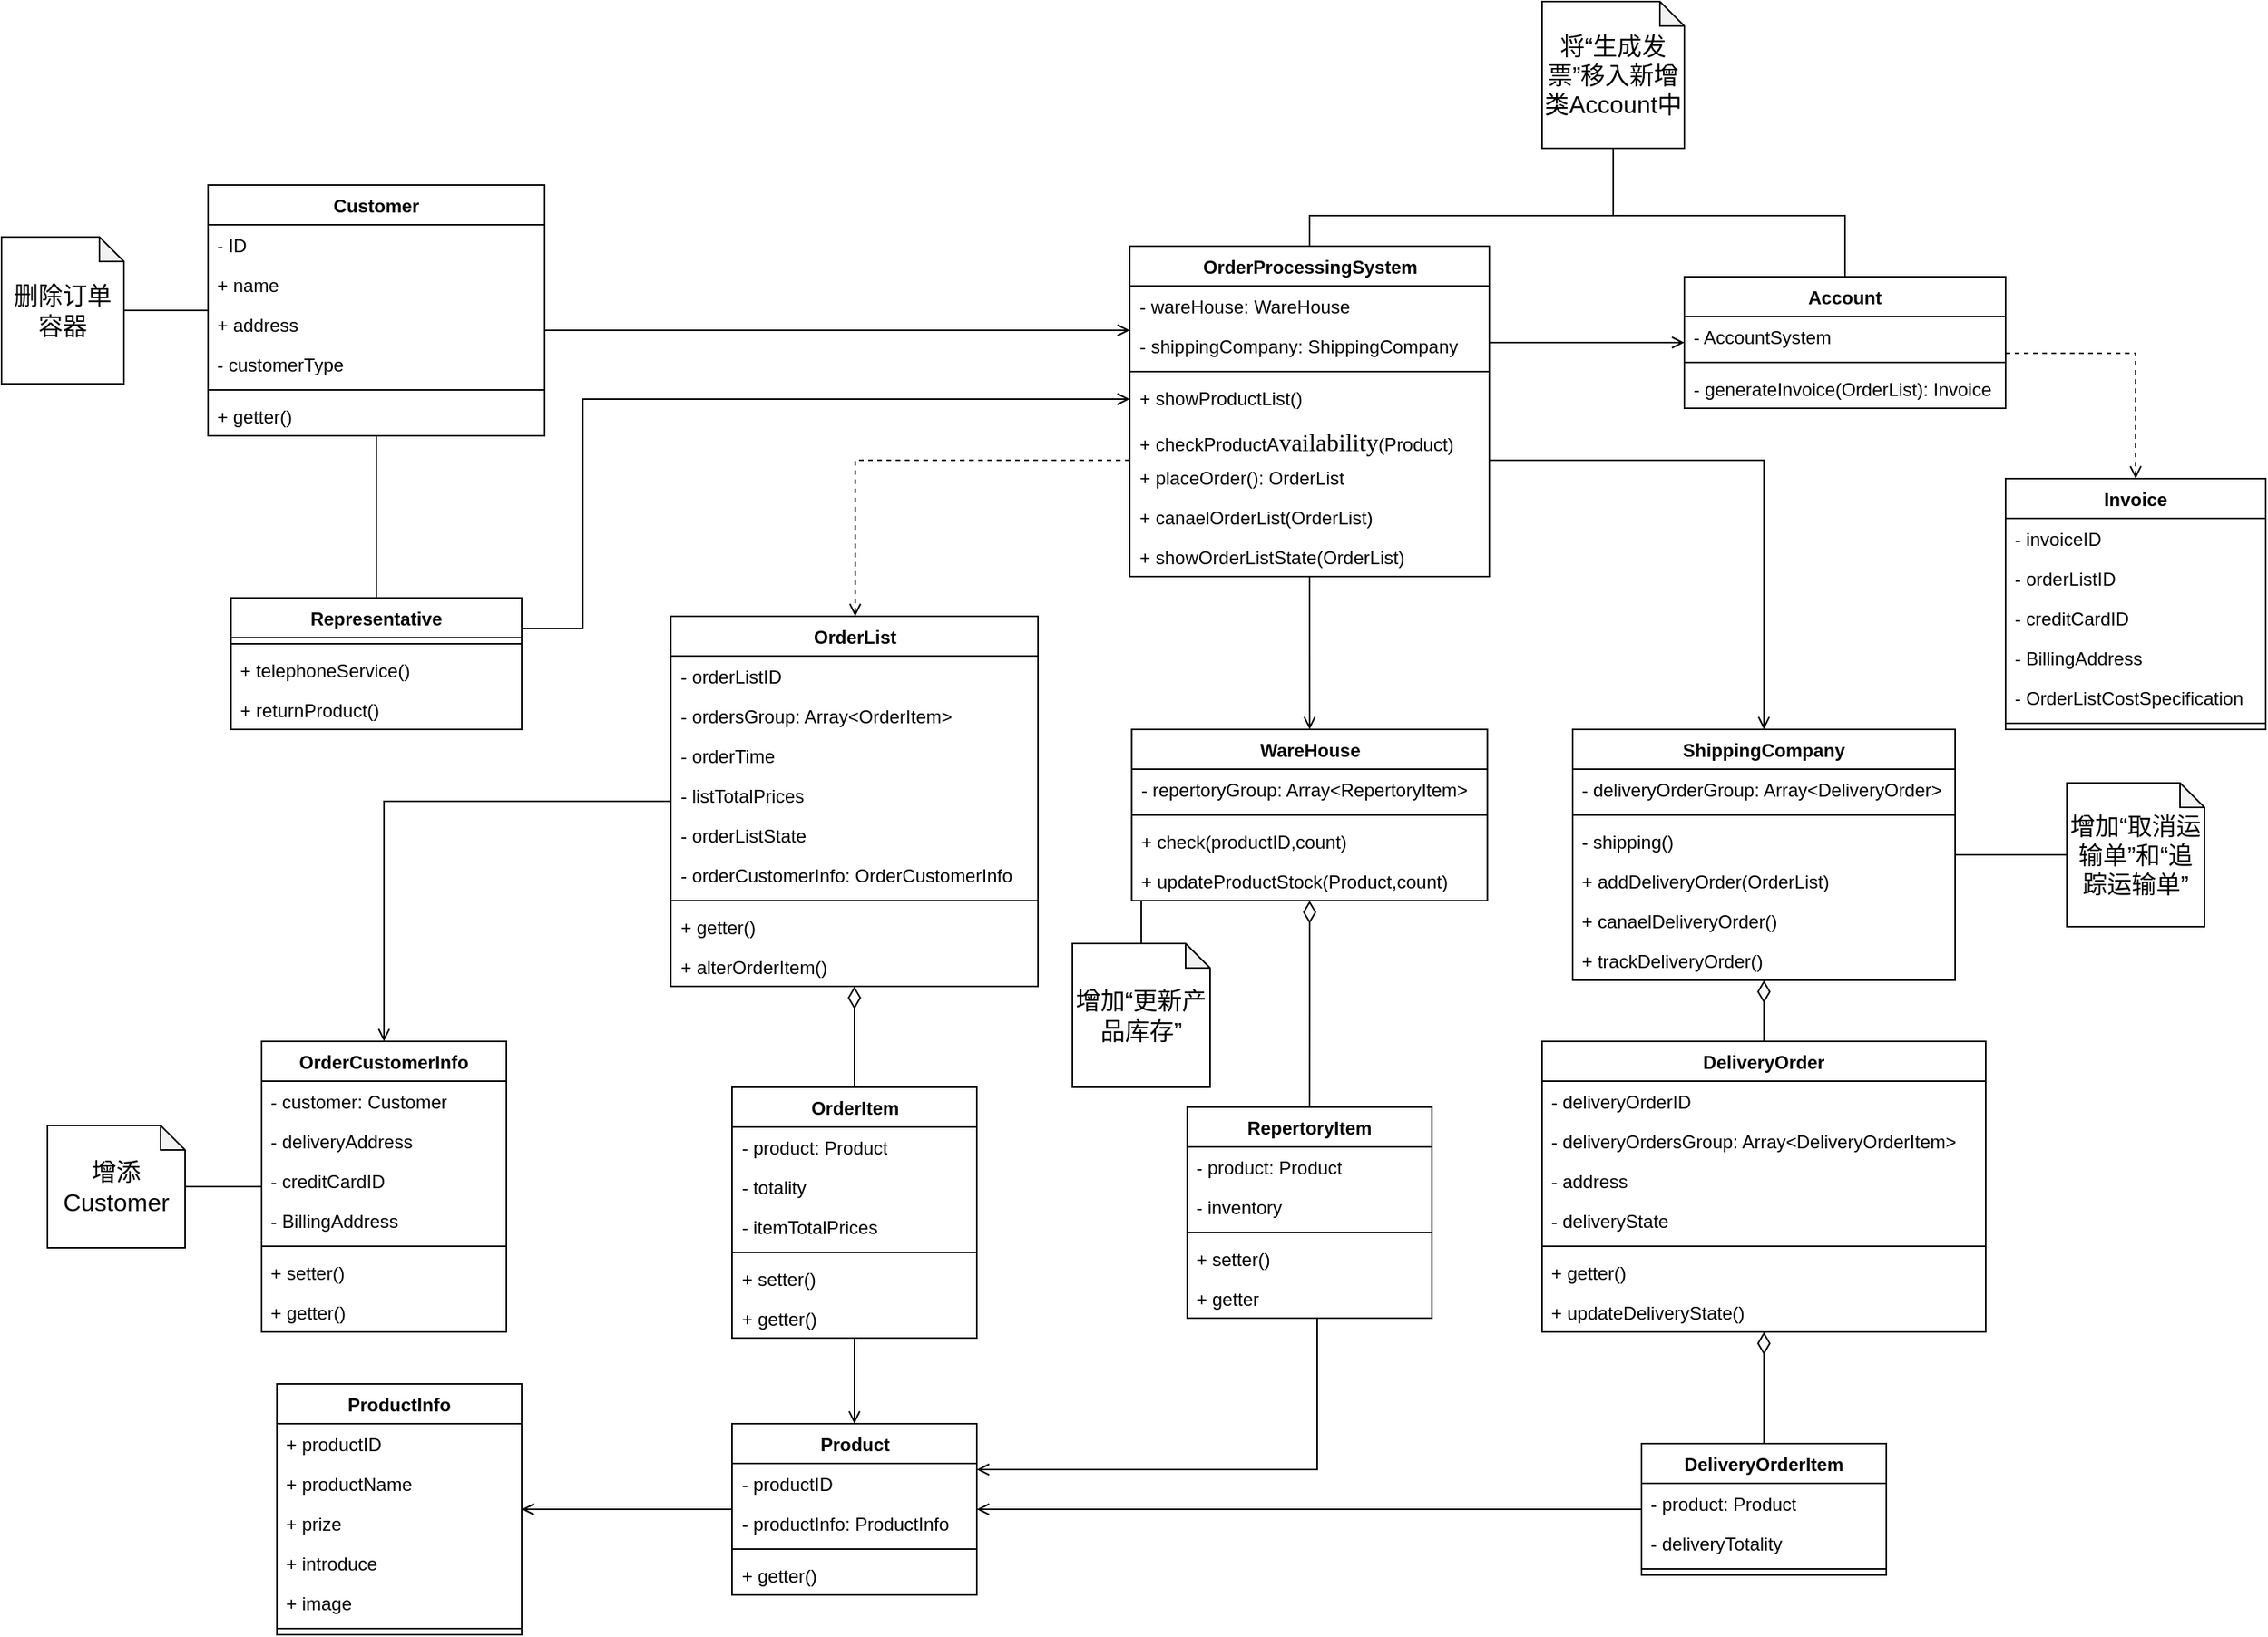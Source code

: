 <mxfile version="24.3.1" type="github">
  <diagram name="第 1 页" id="iS2a60_tPsdYmFYTvFrb">
    <mxGraphModel dx="2911" dy="2307" grid="1" gridSize="10" guides="1" tooltips="1" connect="1" arrows="1" fold="1" page="1" pageScale="1" pageWidth="827" pageHeight="1169" math="0" shadow="0">
      <root>
        <mxCell id="0" />
        <mxCell id="1" parent="0" />
        <mxCell id="uNuYassweOe9VRmXsPLE-1" style="edgeStyle=orthogonalEdgeStyle;rounded=0;orthogonalLoop=1;jettySize=auto;html=1;endArrow=none;endFill=0;" edge="1" parent="1" source="uNuYassweOe9VRmXsPLE-3" target="uNuYassweOe9VRmXsPLE-12">
          <mxGeometry relative="1" as="geometry" />
        </mxCell>
        <mxCell id="uNuYassweOe9VRmXsPLE-2" style="edgeStyle=orthogonalEdgeStyle;rounded=0;orthogonalLoop=1;jettySize=auto;html=1;endArrow=open;endFill=0;" edge="1" parent="1" source="uNuYassweOe9VRmXsPLE-3" target="uNuYassweOe9VRmXsPLE-99">
          <mxGeometry relative="1" as="geometry">
            <Array as="points">
              <mxPoint x="360" y="105" />
              <mxPoint x="360" y="105" />
            </Array>
          </mxGeometry>
        </mxCell>
        <mxCell id="uNuYassweOe9VRmXsPLE-3" value="Customer" style="swimlane;fontStyle=1;align=center;verticalAlign=top;childLayout=stackLayout;horizontal=1;startSize=26;horizontalStack=0;resizeParent=1;resizeParentMax=0;resizeLast=0;collapsible=1;marginBottom=0;whiteSpace=wrap;html=1;" vertex="1" parent="1">
          <mxGeometry x="-45" y="10" width="220" height="164" as="geometry" />
        </mxCell>
        <mxCell id="uNuYassweOe9VRmXsPLE-4" value="- ID" style="text;strokeColor=none;fillColor=none;align=left;verticalAlign=top;spacingLeft=4;spacingRight=4;overflow=hidden;rotatable=0;points=[[0,0.5],[1,0.5]];portConstraint=eastwest;whiteSpace=wrap;html=1;" vertex="1" parent="uNuYassweOe9VRmXsPLE-3">
          <mxGeometry y="26" width="220" height="26" as="geometry" />
        </mxCell>
        <mxCell id="uNuYassweOe9VRmXsPLE-5" value="+ name" style="text;strokeColor=none;fillColor=none;align=left;verticalAlign=top;spacingLeft=4;spacingRight=4;overflow=hidden;rotatable=0;points=[[0,0.5],[1,0.5]];portConstraint=eastwest;whiteSpace=wrap;html=1;" vertex="1" parent="uNuYassweOe9VRmXsPLE-3">
          <mxGeometry y="52" width="220" height="26" as="geometry" />
        </mxCell>
        <mxCell id="uNuYassweOe9VRmXsPLE-6" value="+ address" style="text;strokeColor=none;fillColor=none;align=left;verticalAlign=top;spacingLeft=4;spacingRight=4;overflow=hidden;rotatable=0;points=[[0,0.5],[1,0.5]];portConstraint=eastwest;whiteSpace=wrap;html=1;" vertex="1" parent="uNuYassweOe9VRmXsPLE-3">
          <mxGeometry y="78" width="220" height="26" as="geometry" />
        </mxCell>
        <mxCell id="uNuYassweOe9VRmXsPLE-7" value="- customerType" style="text;strokeColor=none;fillColor=none;align=left;verticalAlign=top;spacingLeft=4;spacingRight=4;overflow=hidden;rotatable=0;points=[[0,0.5],[1,0.5]];portConstraint=eastwest;whiteSpace=wrap;html=1;" vertex="1" parent="uNuYassweOe9VRmXsPLE-3">
          <mxGeometry y="104" width="220" height="26" as="geometry" />
        </mxCell>
        <mxCell id="uNuYassweOe9VRmXsPLE-9" value="" style="line;strokeWidth=1;fillColor=none;align=left;verticalAlign=middle;spacingTop=-1;spacingLeft=3;spacingRight=3;rotatable=0;labelPosition=right;points=[];portConstraint=eastwest;strokeColor=inherit;" vertex="1" parent="uNuYassweOe9VRmXsPLE-3">
          <mxGeometry y="130" width="220" height="8" as="geometry" />
        </mxCell>
        <mxCell id="uNuYassweOe9VRmXsPLE-10" value="+ getter()" style="text;strokeColor=none;fillColor=none;align=left;verticalAlign=top;spacingLeft=4;spacingRight=4;overflow=hidden;rotatable=0;points=[[0,0.5],[1,0.5]];portConstraint=eastwest;whiteSpace=wrap;html=1;" vertex="1" parent="uNuYassweOe9VRmXsPLE-3">
          <mxGeometry y="138" width="220" height="26" as="geometry" />
        </mxCell>
        <mxCell id="uNuYassweOe9VRmXsPLE-11" style="edgeStyle=orthogonalEdgeStyle;rounded=0;orthogonalLoop=1;jettySize=auto;html=1;endArrow=open;endFill=0;" edge="1" parent="1" source="uNuYassweOe9VRmXsPLE-12" target="uNuYassweOe9VRmXsPLE-99">
          <mxGeometry relative="1" as="geometry">
            <Array as="points">
              <mxPoint x="200" y="300" />
              <mxPoint x="200" y="150" />
            </Array>
          </mxGeometry>
        </mxCell>
        <mxCell id="uNuYassweOe9VRmXsPLE-12" value="Representative" style="swimlane;fontStyle=1;align=center;verticalAlign=top;childLayout=stackLayout;horizontal=1;startSize=26;horizontalStack=0;resizeParent=1;resizeParentMax=0;resizeLast=0;collapsible=1;marginBottom=0;whiteSpace=wrap;html=1;" vertex="1" parent="1">
          <mxGeometry x="-30" y="280" width="190" height="86" as="geometry" />
        </mxCell>
        <mxCell id="uNuYassweOe9VRmXsPLE-13" value="" style="line;strokeWidth=1;fillColor=none;align=left;verticalAlign=middle;spacingTop=-1;spacingLeft=3;spacingRight=3;rotatable=0;labelPosition=right;points=[];portConstraint=eastwest;strokeColor=inherit;" vertex="1" parent="uNuYassweOe9VRmXsPLE-12">
          <mxGeometry y="26" width="190" height="8" as="geometry" />
        </mxCell>
        <mxCell id="uNuYassweOe9VRmXsPLE-14" value="+ telephoneService()" style="text;strokeColor=none;fillColor=none;align=left;verticalAlign=top;spacingLeft=4;spacingRight=4;overflow=hidden;rotatable=0;points=[[0,0.5],[1,0.5]];portConstraint=eastwest;whiteSpace=wrap;html=1;" vertex="1" parent="uNuYassweOe9VRmXsPLE-12">
          <mxGeometry y="34" width="190" height="26" as="geometry" />
        </mxCell>
        <mxCell id="uNuYassweOe9VRmXsPLE-15" value="+ returnProduct()" style="text;strokeColor=none;fillColor=none;align=left;verticalAlign=top;spacingLeft=4;spacingRight=4;overflow=hidden;rotatable=0;points=[[0,0.5],[1,0.5]];portConstraint=eastwest;whiteSpace=wrap;html=1;" vertex="1" parent="uNuYassweOe9VRmXsPLE-12">
          <mxGeometry y="60" width="190" height="26" as="geometry" />
        </mxCell>
        <mxCell id="uNuYassweOe9VRmXsPLE-16" style="edgeStyle=orthogonalEdgeStyle;rounded=0;orthogonalLoop=1;jettySize=auto;html=1;endArrow=open;endFill=0;startSize=6;endSize=6;" edge="1" parent="1" source="uNuYassweOe9VRmXsPLE-17" target="uNuYassweOe9VRmXsPLE-22">
          <mxGeometry relative="1" as="geometry">
            <mxPoint x="610" y="316" as="targetPoint" />
          </mxGeometry>
        </mxCell>
        <mxCell id="uNuYassweOe9VRmXsPLE-17" value="Product" style="swimlane;fontStyle=1;align=center;verticalAlign=top;childLayout=stackLayout;horizontal=1;startSize=26;horizontalStack=0;resizeParent=1;resizeParentMax=0;resizeLast=0;collapsible=1;marginBottom=0;whiteSpace=wrap;html=1;" vertex="1" parent="1">
          <mxGeometry x="297.5" y="820" width="160" height="112" as="geometry" />
        </mxCell>
        <mxCell id="uNuYassweOe9VRmXsPLE-18" value="- productID" style="text;strokeColor=none;fillColor=none;align=left;verticalAlign=top;spacingLeft=4;spacingRight=4;overflow=hidden;rotatable=0;points=[[0,0.5],[1,0.5]];portConstraint=eastwest;whiteSpace=wrap;html=1;" vertex="1" parent="uNuYassweOe9VRmXsPLE-17">
          <mxGeometry y="26" width="160" height="26" as="geometry" />
        </mxCell>
        <mxCell id="uNuYassweOe9VRmXsPLE-19" value="- productInfo: ProductInfo" style="text;strokeColor=none;fillColor=none;align=left;verticalAlign=top;spacingLeft=4;spacingRight=4;overflow=hidden;rotatable=0;points=[[0,0.5],[1,0.5]];portConstraint=eastwest;whiteSpace=wrap;html=1;" vertex="1" parent="uNuYassweOe9VRmXsPLE-17">
          <mxGeometry y="52" width="160" height="26" as="geometry" />
        </mxCell>
        <mxCell id="uNuYassweOe9VRmXsPLE-20" value="" style="line;strokeWidth=1;fillColor=none;align=left;verticalAlign=middle;spacingTop=-1;spacingLeft=3;spacingRight=3;rotatable=0;labelPosition=right;points=[];portConstraint=eastwest;strokeColor=inherit;" vertex="1" parent="uNuYassweOe9VRmXsPLE-17">
          <mxGeometry y="78" width="160" height="8" as="geometry" />
        </mxCell>
        <mxCell id="uNuYassweOe9VRmXsPLE-21" value="+ getter()" style="text;strokeColor=none;fillColor=none;align=left;verticalAlign=top;spacingLeft=4;spacingRight=4;overflow=hidden;rotatable=0;points=[[0,0.5],[1,0.5]];portConstraint=eastwest;whiteSpace=wrap;html=1;" vertex="1" parent="uNuYassweOe9VRmXsPLE-17">
          <mxGeometry y="86" width="160" height="26" as="geometry" />
        </mxCell>
        <mxCell id="uNuYassweOe9VRmXsPLE-22" value="&lt;div style=&quot;text-align: left;&quot;&gt;&lt;span style=&quot;background-color: initial;&quot;&gt;ProductInfo&lt;/span&gt;&lt;/div&gt;" style="swimlane;fontStyle=1;align=center;verticalAlign=top;childLayout=stackLayout;horizontal=1;startSize=26;horizontalStack=0;resizeParent=1;resizeParentMax=0;resizeLast=0;collapsible=1;marginBottom=0;whiteSpace=wrap;html=1;" vertex="1" parent="1">
          <mxGeometry y="794" width="160" height="164" as="geometry" />
        </mxCell>
        <mxCell id="uNuYassweOe9VRmXsPLE-23" value="+ productID" style="text;strokeColor=none;fillColor=none;align=left;verticalAlign=top;spacingLeft=4;spacingRight=4;overflow=hidden;rotatable=0;points=[[0,0.5],[1,0.5]];portConstraint=eastwest;whiteSpace=wrap;html=1;" vertex="1" parent="uNuYassweOe9VRmXsPLE-22">
          <mxGeometry y="26" width="160" height="26" as="geometry" />
        </mxCell>
        <mxCell id="uNuYassweOe9VRmXsPLE-24" value="+ productName" style="text;strokeColor=none;fillColor=none;align=left;verticalAlign=top;spacingLeft=4;spacingRight=4;overflow=hidden;rotatable=0;points=[[0,0.5],[1,0.5]];portConstraint=eastwest;whiteSpace=wrap;html=1;" vertex="1" parent="uNuYassweOe9VRmXsPLE-22">
          <mxGeometry y="52" width="160" height="26" as="geometry" />
        </mxCell>
        <mxCell id="uNuYassweOe9VRmXsPLE-25" value="+ prize" style="text;strokeColor=none;fillColor=none;align=left;verticalAlign=top;spacingLeft=4;spacingRight=4;overflow=hidden;rotatable=0;points=[[0,0.5],[1,0.5]];portConstraint=eastwest;whiteSpace=wrap;html=1;" vertex="1" parent="uNuYassweOe9VRmXsPLE-22">
          <mxGeometry y="78" width="160" height="26" as="geometry" />
        </mxCell>
        <mxCell id="uNuYassweOe9VRmXsPLE-26" value="+ introduce" style="text;strokeColor=none;fillColor=none;align=left;verticalAlign=top;spacingLeft=4;spacingRight=4;overflow=hidden;rotatable=0;points=[[0,0.5],[1,0.5]];portConstraint=eastwest;whiteSpace=wrap;html=1;" vertex="1" parent="uNuYassweOe9VRmXsPLE-22">
          <mxGeometry y="104" width="160" height="26" as="geometry" />
        </mxCell>
        <mxCell id="uNuYassweOe9VRmXsPLE-27" value="+ image" style="text;strokeColor=none;fillColor=none;align=left;verticalAlign=top;spacingLeft=4;spacingRight=4;overflow=hidden;rotatable=0;points=[[0,0.5],[1,0.5]];portConstraint=eastwest;whiteSpace=wrap;html=1;" vertex="1" parent="uNuYassweOe9VRmXsPLE-22">
          <mxGeometry y="130" width="160" height="26" as="geometry" />
        </mxCell>
        <mxCell id="uNuYassweOe9VRmXsPLE-28" value="" style="line;strokeWidth=1;fillColor=none;align=left;verticalAlign=middle;spacingTop=-1;spacingLeft=3;spacingRight=3;rotatable=0;labelPosition=right;points=[];portConstraint=eastwest;strokeColor=inherit;" vertex="1" parent="uNuYassweOe9VRmXsPLE-22">
          <mxGeometry y="156" width="160" height="8" as="geometry" />
        </mxCell>
        <mxCell id="uNuYassweOe9VRmXsPLE-29" style="edgeStyle=orthogonalEdgeStyle;rounded=0;orthogonalLoop=1;jettySize=auto;html=1;entryX=0.5;entryY=0;entryDx=0;entryDy=0;endArrow=none;endFill=0;startArrow=diamondThin;startFill=0;targetPerimeterSpacing=0;sourcePerimeterSpacing=0;endSize=6;startSize=12;" edge="1" parent="1" source="uNuYassweOe9VRmXsPLE-31" target="uNuYassweOe9VRmXsPLE-42">
          <mxGeometry relative="1" as="geometry" />
        </mxCell>
        <mxCell id="uNuYassweOe9VRmXsPLE-30" style="edgeStyle=orthogonalEdgeStyle;rounded=0;orthogonalLoop=1;jettySize=auto;html=1;endArrow=open;endFill=0;" edge="1" parent="1" source="uNuYassweOe9VRmXsPLE-31" target="uNuYassweOe9VRmXsPLE-49">
          <mxGeometry relative="1" as="geometry" />
        </mxCell>
        <mxCell id="uNuYassweOe9VRmXsPLE-31" value="OrderList" style="swimlane;fontStyle=1;align=center;verticalAlign=top;childLayout=stackLayout;horizontal=1;startSize=26;horizontalStack=0;resizeParent=1;resizeParentMax=0;resizeLast=0;collapsible=1;marginBottom=0;whiteSpace=wrap;html=1;" vertex="1" parent="1">
          <mxGeometry x="257.5" y="292" width="240" height="242" as="geometry" />
        </mxCell>
        <mxCell id="uNuYassweOe9VRmXsPLE-32" value="- orderListID" style="text;strokeColor=none;fillColor=none;align=left;verticalAlign=top;spacingLeft=4;spacingRight=4;overflow=hidden;rotatable=0;points=[[0,0.5],[1,0.5]];portConstraint=eastwest;whiteSpace=wrap;html=1;" vertex="1" parent="uNuYassweOe9VRmXsPLE-31">
          <mxGeometry y="26" width="240" height="26" as="geometry" />
        </mxCell>
        <mxCell id="uNuYassweOe9VRmXsPLE-33" value="- ordersGroup: Array&amp;lt;OrderItem&amp;gt;" style="text;strokeColor=none;fillColor=none;align=left;verticalAlign=top;spacingLeft=4;spacingRight=4;overflow=hidden;rotatable=0;points=[[0,0.5],[1,0.5]];portConstraint=eastwest;whiteSpace=wrap;html=1;" vertex="1" parent="uNuYassweOe9VRmXsPLE-31">
          <mxGeometry y="52" width="240" height="26" as="geometry" />
        </mxCell>
        <mxCell id="uNuYassweOe9VRmXsPLE-34" value="- orderTime" style="text;strokeColor=none;fillColor=none;align=left;verticalAlign=top;spacingLeft=4;spacingRight=4;overflow=hidden;rotatable=0;points=[[0,0.5],[1,0.5]];portConstraint=eastwest;whiteSpace=wrap;html=1;" vertex="1" parent="uNuYassweOe9VRmXsPLE-31">
          <mxGeometry y="78" width="240" height="26" as="geometry" />
        </mxCell>
        <mxCell id="uNuYassweOe9VRmXsPLE-35" value="- listTotalPrices" style="text;strokeColor=none;fillColor=none;align=left;verticalAlign=top;spacingLeft=4;spacingRight=4;overflow=hidden;rotatable=0;points=[[0,0.5],[1,0.5]];portConstraint=eastwest;whiteSpace=wrap;html=1;" vertex="1" parent="uNuYassweOe9VRmXsPLE-31">
          <mxGeometry y="104" width="240" height="26" as="geometry" />
        </mxCell>
        <mxCell id="uNuYassweOe9VRmXsPLE-36" value="- orderListState" style="text;strokeColor=none;fillColor=none;align=left;verticalAlign=top;spacingLeft=4;spacingRight=4;overflow=hidden;rotatable=0;points=[[0,0.5],[1,0.5]];portConstraint=eastwest;whiteSpace=wrap;html=1;" vertex="1" parent="uNuYassweOe9VRmXsPLE-31">
          <mxGeometry y="130" width="240" height="26" as="geometry" />
        </mxCell>
        <mxCell id="uNuYassweOe9VRmXsPLE-37" value="- orderCustomerInfo: OrderCustomerInfo" style="text;strokeColor=none;fillColor=none;align=left;verticalAlign=top;spacingLeft=4;spacingRight=4;overflow=hidden;rotatable=0;points=[[0,0.5],[1,0.5]];portConstraint=eastwest;whiteSpace=wrap;html=1;" vertex="1" parent="uNuYassweOe9VRmXsPLE-31">
          <mxGeometry y="156" width="240" height="26" as="geometry" />
        </mxCell>
        <mxCell id="uNuYassweOe9VRmXsPLE-38" value="" style="line;strokeWidth=1;fillColor=none;align=left;verticalAlign=middle;spacingTop=-1;spacingLeft=3;spacingRight=3;rotatable=0;labelPosition=right;points=[];portConstraint=eastwest;strokeColor=inherit;" vertex="1" parent="uNuYassweOe9VRmXsPLE-31">
          <mxGeometry y="182" width="240" height="8" as="geometry" />
        </mxCell>
        <mxCell id="uNuYassweOe9VRmXsPLE-39" value="+ getter()" style="text;strokeColor=none;fillColor=none;align=left;verticalAlign=top;spacingLeft=4;spacingRight=4;overflow=hidden;rotatable=0;points=[[0,0.5],[1,0.5]];portConstraint=eastwest;whiteSpace=wrap;html=1;" vertex="1" parent="uNuYassweOe9VRmXsPLE-31">
          <mxGeometry y="190" width="240" height="26" as="geometry" />
        </mxCell>
        <mxCell id="uNuYassweOe9VRmXsPLE-40" value="+ alterOrderItem()" style="text;strokeColor=none;fillColor=none;align=left;verticalAlign=top;spacingLeft=4;spacingRight=4;overflow=hidden;rotatable=0;points=[[0,0.5],[1,0.5]];portConstraint=eastwest;whiteSpace=wrap;html=1;" vertex="1" parent="uNuYassweOe9VRmXsPLE-31">
          <mxGeometry y="216" width="240" height="26" as="geometry" />
        </mxCell>
        <mxCell id="uNuYassweOe9VRmXsPLE-41" style="edgeStyle=orthogonalEdgeStyle;rounded=0;orthogonalLoop=1;jettySize=auto;html=1;endArrow=open;endFill=0;" edge="1" parent="1" source="uNuYassweOe9VRmXsPLE-42" target="uNuYassweOe9VRmXsPLE-17">
          <mxGeometry relative="1" as="geometry" />
        </mxCell>
        <mxCell id="uNuYassweOe9VRmXsPLE-42" value="OrderItem" style="swimlane;fontStyle=1;align=center;verticalAlign=top;childLayout=stackLayout;horizontal=1;startSize=26;horizontalStack=0;resizeParent=1;resizeParentMax=0;resizeLast=0;collapsible=1;marginBottom=0;whiteSpace=wrap;html=1;" vertex="1" parent="1">
          <mxGeometry x="297.5" y="600" width="160" height="164" as="geometry" />
        </mxCell>
        <mxCell id="uNuYassweOe9VRmXsPLE-43" value="- product: Product" style="text;strokeColor=none;fillColor=none;align=left;verticalAlign=top;spacingLeft=4;spacingRight=4;overflow=hidden;rotatable=0;points=[[0,0.5],[1,0.5]];portConstraint=eastwest;whiteSpace=wrap;html=1;" vertex="1" parent="uNuYassweOe9VRmXsPLE-42">
          <mxGeometry y="26" width="160" height="26" as="geometry" />
        </mxCell>
        <mxCell id="uNuYassweOe9VRmXsPLE-44" value="-&amp;nbsp;totality" style="text;strokeColor=none;fillColor=none;align=left;verticalAlign=top;spacingLeft=4;spacingRight=4;overflow=hidden;rotatable=0;points=[[0,0.5],[1,0.5]];portConstraint=eastwest;whiteSpace=wrap;html=1;" vertex="1" parent="uNuYassweOe9VRmXsPLE-42">
          <mxGeometry y="52" width="160" height="26" as="geometry" />
        </mxCell>
        <mxCell id="uNuYassweOe9VRmXsPLE-45" value="- itemTotalPrices" style="text;strokeColor=none;fillColor=none;align=left;verticalAlign=top;spacingLeft=4;spacingRight=4;overflow=hidden;rotatable=0;points=[[0,0.5],[1,0.5]];portConstraint=eastwest;whiteSpace=wrap;html=1;" vertex="1" parent="uNuYassweOe9VRmXsPLE-42">
          <mxGeometry y="78" width="160" height="26" as="geometry" />
        </mxCell>
        <mxCell id="uNuYassweOe9VRmXsPLE-46" value="" style="line;strokeWidth=1;fillColor=none;align=left;verticalAlign=middle;spacingTop=-1;spacingLeft=3;spacingRight=3;rotatable=0;labelPosition=right;points=[];portConstraint=eastwest;strokeColor=inherit;" vertex="1" parent="uNuYassweOe9VRmXsPLE-42">
          <mxGeometry y="104" width="160" height="8" as="geometry" />
        </mxCell>
        <mxCell id="uNuYassweOe9VRmXsPLE-47" value="+ setter()" style="text;strokeColor=none;fillColor=none;align=left;verticalAlign=top;spacingLeft=4;spacingRight=4;overflow=hidden;rotatable=0;points=[[0,0.5],[1,0.5]];portConstraint=eastwest;whiteSpace=wrap;html=1;" vertex="1" parent="uNuYassweOe9VRmXsPLE-42">
          <mxGeometry y="112" width="160" height="26" as="geometry" />
        </mxCell>
        <mxCell id="uNuYassweOe9VRmXsPLE-48" value="+ getter()" style="text;strokeColor=none;fillColor=none;align=left;verticalAlign=top;spacingLeft=4;spacingRight=4;overflow=hidden;rotatable=0;points=[[0,0.5],[1,0.5]];portConstraint=eastwest;whiteSpace=wrap;html=1;" vertex="1" parent="uNuYassweOe9VRmXsPLE-42">
          <mxGeometry y="138" width="160" height="26" as="geometry" />
        </mxCell>
        <mxCell id="uNuYassweOe9VRmXsPLE-49" value="&lt;span style=&quot;text-align: left;&quot;&gt;OrderCustomerInfo&lt;/span&gt;" style="swimlane;fontStyle=1;align=center;verticalAlign=top;childLayout=stackLayout;horizontal=1;startSize=26;horizontalStack=0;resizeParent=1;resizeParentMax=0;resizeLast=0;collapsible=1;marginBottom=0;whiteSpace=wrap;html=1;" vertex="1" parent="1">
          <mxGeometry x="-10" y="570" width="160" height="190" as="geometry" />
        </mxCell>
        <mxCell id="uNuYassweOe9VRmXsPLE-109" value="- customer: Customer" style="text;strokeColor=none;fillColor=none;align=left;verticalAlign=top;spacingLeft=4;spacingRight=4;overflow=hidden;rotatable=0;points=[[0,0.5],[1,0.5]];portConstraint=eastwest;whiteSpace=wrap;html=1;" vertex="1" parent="uNuYassweOe9VRmXsPLE-49">
          <mxGeometry y="26" width="160" height="26" as="geometry" />
        </mxCell>
        <mxCell id="uNuYassweOe9VRmXsPLE-50" value="- deliveryAddress" style="text;strokeColor=none;fillColor=none;align=left;verticalAlign=top;spacingLeft=4;spacingRight=4;overflow=hidden;rotatable=0;points=[[0,0.5],[1,0.5]];portConstraint=eastwest;whiteSpace=wrap;html=1;" vertex="1" parent="uNuYassweOe9VRmXsPLE-49">
          <mxGeometry y="52" width="160" height="26" as="geometry" />
        </mxCell>
        <mxCell id="uNuYassweOe9VRmXsPLE-51" value="- creditCardID" style="text;strokeColor=none;fillColor=none;align=left;verticalAlign=top;spacingLeft=4;spacingRight=4;overflow=hidden;rotatable=0;points=[[0,0.5],[1,0.5]];portConstraint=eastwest;whiteSpace=wrap;html=1;" vertex="1" parent="uNuYassweOe9VRmXsPLE-49">
          <mxGeometry y="78" width="160" height="26" as="geometry" />
        </mxCell>
        <mxCell id="uNuYassweOe9VRmXsPLE-52" value="- BillingAddress" style="text;strokeColor=none;fillColor=none;align=left;verticalAlign=top;spacingLeft=4;spacingRight=4;overflow=hidden;rotatable=0;points=[[0,0.5],[1,0.5]];portConstraint=eastwest;whiteSpace=wrap;html=1;" vertex="1" parent="uNuYassweOe9VRmXsPLE-49">
          <mxGeometry y="104" width="160" height="26" as="geometry" />
        </mxCell>
        <mxCell id="uNuYassweOe9VRmXsPLE-53" value="" style="line;strokeWidth=1;fillColor=none;align=left;verticalAlign=middle;spacingTop=-1;spacingLeft=3;spacingRight=3;rotatable=0;labelPosition=right;points=[];portConstraint=eastwest;strokeColor=inherit;" vertex="1" parent="uNuYassweOe9VRmXsPLE-49">
          <mxGeometry y="130" width="160" height="8" as="geometry" />
        </mxCell>
        <mxCell id="uNuYassweOe9VRmXsPLE-54" value="+ setter()" style="text;strokeColor=none;fillColor=none;align=left;verticalAlign=top;spacingLeft=4;spacingRight=4;overflow=hidden;rotatable=0;points=[[0,0.5],[1,0.5]];portConstraint=eastwest;whiteSpace=wrap;html=1;" vertex="1" parent="uNuYassweOe9VRmXsPLE-49">
          <mxGeometry y="138" width="160" height="26" as="geometry" />
        </mxCell>
        <mxCell id="uNuYassweOe9VRmXsPLE-55" value="+ getter()" style="text;strokeColor=none;fillColor=none;align=left;verticalAlign=top;spacingLeft=4;spacingRight=4;overflow=hidden;rotatable=0;points=[[0,0.5],[1,0.5]];portConstraint=eastwest;whiteSpace=wrap;html=1;" vertex="1" parent="uNuYassweOe9VRmXsPLE-49">
          <mxGeometry y="164" width="160" height="26" as="geometry" />
        </mxCell>
        <mxCell id="uNuYassweOe9VRmXsPLE-56" style="edgeStyle=orthogonalEdgeStyle;rounded=0;orthogonalLoop=1;jettySize=auto;html=1;endArrow=none;endFill=0;entryX=0.5;entryY=0;entryDx=0;entryDy=0;startArrow=diamondThin;startFill=0;startSize=12;" edge="1" parent="1" source="uNuYassweOe9VRmXsPLE-57" target="uNuYassweOe9VRmXsPLE-62">
          <mxGeometry relative="1" as="geometry" />
        </mxCell>
        <mxCell id="uNuYassweOe9VRmXsPLE-57" value="WareHouse" style="swimlane;fontStyle=1;align=center;verticalAlign=top;childLayout=stackLayout;horizontal=1;startSize=26;horizontalStack=0;resizeParent=1;resizeParentMax=0;resizeLast=0;collapsible=1;marginBottom=0;whiteSpace=wrap;html=1;" vertex="1" parent="1">
          <mxGeometry x="558.75" y="366" width="232.5" height="112" as="geometry" />
        </mxCell>
        <mxCell id="uNuYassweOe9VRmXsPLE-58" value="- repertoryGroup: Array&amp;lt;RepertoryItem&amp;gt;&amp;nbsp;" style="text;strokeColor=none;fillColor=none;align=left;verticalAlign=top;spacingLeft=4;spacingRight=4;overflow=hidden;rotatable=0;points=[[0,0.5],[1,0.5]];portConstraint=eastwest;whiteSpace=wrap;html=1;" vertex="1" parent="uNuYassweOe9VRmXsPLE-57">
          <mxGeometry y="26" width="232.5" height="26" as="geometry" />
        </mxCell>
        <mxCell id="uNuYassweOe9VRmXsPLE-59" value="" style="line;strokeWidth=1;fillColor=none;align=left;verticalAlign=middle;spacingTop=-1;spacingLeft=3;spacingRight=3;rotatable=0;labelPosition=right;points=[];portConstraint=eastwest;strokeColor=inherit;" vertex="1" parent="uNuYassweOe9VRmXsPLE-57">
          <mxGeometry y="52" width="232.5" height="8" as="geometry" />
        </mxCell>
        <mxCell id="uNuYassweOe9VRmXsPLE-60" value="+ check(productID,count)" style="text;strokeColor=none;fillColor=none;align=left;verticalAlign=top;spacingLeft=4;spacingRight=4;overflow=hidden;rotatable=0;points=[[0,0.5],[1,0.5]];portConstraint=eastwest;whiteSpace=wrap;html=1;" vertex="1" parent="uNuYassweOe9VRmXsPLE-57">
          <mxGeometry y="60" width="232.5" height="26" as="geometry" />
        </mxCell>
        <mxCell id="uNuYassweOe9VRmXsPLE-112" value="+ updateProductStock(Product,count)" style="text;strokeColor=none;fillColor=none;align=left;verticalAlign=top;spacingLeft=4;spacingRight=4;overflow=hidden;rotatable=0;points=[[0,0.5],[1,0.5]];portConstraint=eastwest;whiteSpace=wrap;html=1;" vertex="1" parent="uNuYassweOe9VRmXsPLE-57">
          <mxGeometry y="86" width="232.5" height="26" as="geometry" />
        </mxCell>
        <mxCell id="uNuYassweOe9VRmXsPLE-61" style="edgeStyle=orthogonalEdgeStyle;rounded=0;orthogonalLoop=1;jettySize=auto;html=1;endArrow=open;endFill=0;" edge="1" parent="1" source="uNuYassweOe9VRmXsPLE-62" target="uNuYassweOe9VRmXsPLE-17">
          <mxGeometry relative="1" as="geometry">
            <Array as="points">
              <mxPoint x="680" y="850" />
            </Array>
          </mxGeometry>
        </mxCell>
        <mxCell id="uNuYassweOe9VRmXsPLE-62" value="RepertoryItem" style="swimlane;fontStyle=1;align=center;verticalAlign=top;childLayout=stackLayout;horizontal=1;startSize=26;horizontalStack=0;resizeParent=1;resizeParentMax=0;resizeLast=0;collapsible=1;marginBottom=0;whiteSpace=wrap;html=1;" vertex="1" parent="1">
          <mxGeometry x="595" y="613" width="160" height="138" as="geometry">
            <mxRectangle x="610" y="420" width="120" height="30" as="alternateBounds" />
          </mxGeometry>
        </mxCell>
        <mxCell id="uNuYassweOe9VRmXsPLE-63" value="- product: Product" style="text;strokeColor=none;fillColor=none;align=left;verticalAlign=top;spacingLeft=4;spacingRight=4;overflow=hidden;rotatable=0;points=[[0,0.5],[1,0.5]];portConstraint=eastwest;whiteSpace=wrap;html=1;" vertex="1" parent="uNuYassweOe9VRmXsPLE-62">
          <mxGeometry y="26" width="160" height="26" as="geometry" />
        </mxCell>
        <mxCell id="uNuYassweOe9VRmXsPLE-64" value="-&amp;nbsp;&lt;span style=&quot;background-color: initial;&quot;&gt;inventory&lt;/span&gt;" style="text;strokeColor=none;fillColor=none;align=left;verticalAlign=top;spacingLeft=4;spacingRight=4;overflow=hidden;rotatable=0;points=[[0,0.5],[1,0.5]];portConstraint=eastwest;whiteSpace=wrap;html=1;" vertex="1" parent="uNuYassweOe9VRmXsPLE-62">
          <mxGeometry y="52" width="160" height="26" as="geometry" />
        </mxCell>
        <mxCell id="uNuYassweOe9VRmXsPLE-65" value="" style="line;strokeWidth=1;fillColor=none;align=left;verticalAlign=middle;spacingTop=-1;spacingLeft=3;spacingRight=3;rotatable=0;labelPosition=right;points=[];portConstraint=eastwest;strokeColor=inherit;" vertex="1" parent="uNuYassweOe9VRmXsPLE-62">
          <mxGeometry y="78" width="160" height="8" as="geometry" />
        </mxCell>
        <mxCell id="uNuYassweOe9VRmXsPLE-66" value="+ setter()" style="text;strokeColor=none;fillColor=none;align=left;verticalAlign=top;spacingLeft=4;spacingRight=4;overflow=hidden;rotatable=0;points=[[0,0.5],[1,0.5]];portConstraint=eastwest;whiteSpace=wrap;html=1;" vertex="1" parent="uNuYassweOe9VRmXsPLE-62">
          <mxGeometry y="86" width="160" height="26" as="geometry" />
        </mxCell>
        <mxCell id="uNuYassweOe9VRmXsPLE-67" value="+ getter" style="text;strokeColor=none;fillColor=none;align=left;verticalAlign=top;spacingLeft=4;spacingRight=4;overflow=hidden;rotatable=0;points=[[0,0.5],[1,0.5]];portConstraint=eastwest;whiteSpace=wrap;html=1;" vertex="1" parent="uNuYassweOe9VRmXsPLE-62">
          <mxGeometry y="112" width="160" height="26" as="geometry" />
        </mxCell>
        <mxCell id="uNuYassweOe9VRmXsPLE-68" style="edgeStyle=orthogonalEdgeStyle;rounded=0;orthogonalLoop=1;jettySize=auto;html=1;endArrow=none;endFill=0;startArrow=diamondThin;startFill=0;endSize=6;startSize=12;" edge="1" parent="1" source="uNuYassweOe9VRmXsPLE-69" target="uNuYassweOe9VRmXsPLE-78">
          <mxGeometry relative="1" as="geometry" />
        </mxCell>
        <mxCell id="uNuYassweOe9VRmXsPLE-69" value="DeliveryOrder" style="swimlane;fontStyle=1;align=center;verticalAlign=top;childLayout=stackLayout;horizontal=1;startSize=26;horizontalStack=0;resizeParent=1;resizeParentMax=0;resizeLast=0;collapsible=1;marginBottom=0;whiteSpace=wrap;html=1;" vertex="1" parent="1">
          <mxGeometry x="827" y="570" width="290" height="190" as="geometry" />
        </mxCell>
        <mxCell id="uNuYassweOe9VRmXsPLE-70" value="- deliveryOrderID" style="text;strokeColor=none;fillColor=none;align=left;verticalAlign=top;spacingLeft=4;spacingRight=4;overflow=hidden;rotatable=0;points=[[0,0.5],[1,0.5]];portConstraint=eastwest;whiteSpace=wrap;html=1;" vertex="1" parent="uNuYassweOe9VRmXsPLE-69">
          <mxGeometry y="26" width="290" height="26" as="geometry" />
        </mxCell>
        <mxCell id="uNuYassweOe9VRmXsPLE-71" value="- deliveryOrdersGroup: Array&amp;lt;DeliveryOrderItem&amp;gt;" style="text;strokeColor=none;fillColor=none;align=left;verticalAlign=top;spacingLeft=4;spacingRight=4;overflow=hidden;rotatable=0;points=[[0,0.5],[1,0.5]];portConstraint=eastwest;whiteSpace=wrap;html=1;" vertex="1" parent="uNuYassweOe9VRmXsPLE-69">
          <mxGeometry y="52" width="290" height="26" as="geometry" />
        </mxCell>
        <mxCell id="uNuYassweOe9VRmXsPLE-72" value="- address" style="text;strokeColor=none;fillColor=none;align=left;verticalAlign=top;spacingLeft=4;spacingRight=4;overflow=hidden;rotatable=0;points=[[0,0.5],[1,0.5]];portConstraint=eastwest;whiteSpace=wrap;html=1;" vertex="1" parent="uNuYassweOe9VRmXsPLE-69">
          <mxGeometry y="78" width="290" height="26" as="geometry" />
        </mxCell>
        <mxCell id="uNuYassweOe9VRmXsPLE-73" value="- deliveryState" style="text;strokeColor=none;fillColor=none;align=left;verticalAlign=top;spacingLeft=4;spacingRight=4;overflow=hidden;rotatable=0;points=[[0,0.5],[1,0.5]];portConstraint=eastwest;whiteSpace=wrap;html=1;" vertex="1" parent="uNuYassweOe9VRmXsPLE-69">
          <mxGeometry y="104" width="290" height="26" as="geometry" />
        </mxCell>
        <mxCell id="uNuYassweOe9VRmXsPLE-74" value="" style="line;strokeWidth=1;fillColor=none;align=left;verticalAlign=middle;spacingTop=-1;spacingLeft=3;spacingRight=3;rotatable=0;labelPosition=right;points=[];portConstraint=eastwest;strokeColor=inherit;" vertex="1" parent="uNuYassweOe9VRmXsPLE-69">
          <mxGeometry y="130" width="290" height="8" as="geometry" />
        </mxCell>
        <mxCell id="uNuYassweOe9VRmXsPLE-75" value="+ getter()" style="text;strokeColor=none;fillColor=none;align=left;verticalAlign=top;spacingLeft=4;spacingRight=4;overflow=hidden;rotatable=0;points=[[0,0.5],[1,0.5]];portConstraint=eastwest;whiteSpace=wrap;html=1;" vertex="1" parent="uNuYassweOe9VRmXsPLE-69">
          <mxGeometry y="138" width="290" height="26" as="geometry" />
        </mxCell>
        <mxCell id="uNuYassweOe9VRmXsPLE-76" value="+ updateDeliveryState()" style="text;strokeColor=none;fillColor=none;align=left;verticalAlign=top;spacingLeft=4;spacingRight=4;overflow=hidden;rotatable=0;points=[[0,0.5],[1,0.5]];portConstraint=eastwest;whiteSpace=wrap;html=1;" vertex="1" parent="uNuYassweOe9VRmXsPLE-69">
          <mxGeometry y="164" width="290" height="26" as="geometry" />
        </mxCell>
        <mxCell id="uNuYassweOe9VRmXsPLE-77" style="edgeStyle=orthogonalEdgeStyle;rounded=0;orthogonalLoop=1;jettySize=auto;html=1;endArrow=open;endFill=0;" edge="1" parent="1" source="uNuYassweOe9VRmXsPLE-78" target="uNuYassweOe9VRmXsPLE-17">
          <mxGeometry relative="1" as="geometry" />
        </mxCell>
        <mxCell id="uNuYassweOe9VRmXsPLE-78" value="DeliveryOrderItem" style="swimlane;fontStyle=1;align=center;verticalAlign=top;childLayout=stackLayout;horizontal=1;startSize=26;horizontalStack=0;resizeParent=1;resizeParentMax=0;resizeLast=0;collapsible=1;marginBottom=0;whiteSpace=wrap;html=1;" vertex="1" parent="1">
          <mxGeometry x="892" y="833" width="160" height="86" as="geometry" />
        </mxCell>
        <mxCell id="uNuYassweOe9VRmXsPLE-79" value="- product: Product" style="text;strokeColor=none;fillColor=none;align=left;verticalAlign=top;spacingLeft=4;spacingRight=4;overflow=hidden;rotatable=0;points=[[0,0.5],[1,0.5]];portConstraint=eastwest;whiteSpace=wrap;html=1;" vertex="1" parent="uNuYassweOe9VRmXsPLE-78">
          <mxGeometry y="26" width="160" height="26" as="geometry" />
        </mxCell>
        <mxCell id="uNuYassweOe9VRmXsPLE-80" value="- deliveryTotality" style="text;strokeColor=none;fillColor=none;align=left;verticalAlign=top;spacingLeft=4;spacingRight=4;overflow=hidden;rotatable=0;points=[[0,0.5],[1,0.5]];portConstraint=eastwest;whiteSpace=wrap;html=1;" vertex="1" parent="uNuYassweOe9VRmXsPLE-78">
          <mxGeometry y="52" width="160" height="26" as="geometry" />
        </mxCell>
        <mxCell id="uNuYassweOe9VRmXsPLE-81" value="" style="line;strokeWidth=1;fillColor=none;align=left;verticalAlign=middle;spacingTop=-1;spacingLeft=3;spacingRight=3;rotatable=0;labelPosition=right;points=[];portConstraint=eastwest;strokeColor=inherit;" vertex="1" parent="uNuYassweOe9VRmXsPLE-78">
          <mxGeometry y="78" width="160" height="8" as="geometry" />
        </mxCell>
        <mxCell id="uNuYassweOe9VRmXsPLE-82" value="Invoice" style="swimlane;fontStyle=1;align=center;verticalAlign=top;childLayout=stackLayout;horizontal=1;startSize=26;horizontalStack=0;resizeParent=1;resizeParentMax=0;resizeLast=0;collapsible=1;marginBottom=0;whiteSpace=wrap;html=1;" vertex="1" parent="1">
          <mxGeometry x="1130" y="202" width="170" height="164" as="geometry" />
        </mxCell>
        <mxCell id="uNuYassweOe9VRmXsPLE-83" value="- invoiceID" style="text;strokeColor=none;fillColor=none;align=left;verticalAlign=top;spacingLeft=4;spacingRight=4;overflow=hidden;rotatable=0;points=[[0,0.5],[1,0.5]];portConstraint=eastwest;whiteSpace=wrap;html=1;" vertex="1" parent="uNuYassweOe9VRmXsPLE-82">
          <mxGeometry y="26" width="170" height="26" as="geometry" />
        </mxCell>
        <mxCell id="uNuYassweOe9VRmXsPLE-84" value="- orderListID" style="text;strokeColor=none;fillColor=none;align=left;verticalAlign=top;spacingLeft=4;spacingRight=4;overflow=hidden;rotatable=0;points=[[0,0.5],[1,0.5]];portConstraint=eastwest;whiteSpace=wrap;html=1;" vertex="1" parent="uNuYassweOe9VRmXsPLE-82">
          <mxGeometry y="52" width="170" height="26" as="geometry" />
        </mxCell>
        <mxCell id="uNuYassweOe9VRmXsPLE-85" value="- creditCardID" style="text;strokeColor=none;fillColor=none;align=left;verticalAlign=top;spacingLeft=4;spacingRight=4;overflow=hidden;rotatable=0;points=[[0,0.5],[1,0.5]];portConstraint=eastwest;whiteSpace=wrap;html=1;" vertex="1" parent="uNuYassweOe9VRmXsPLE-82">
          <mxGeometry y="78" width="170" height="26" as="geometry" />
        </mxCell>
        <mxCell id="uNuYassweOe9VRmXsPLE-86" value="- BillingAddress" style="text;strokeColor=none;fillColor=none;align=left;verticalAlign=top;spacingLeft=4;spacingRight=4;overflow=hidden;rotatable=0;points=[[0,0.5],[1,0.5]];portConstraint=eastwest;whiteSpace=wrap;html=1;" vertex="1" parent="uNuYassweOe9VRmXsPLE-82">
          <mxGeometry y="104" width="170" height="26" as="geometry" />
        </mxCell>
        <mxCell id="uNuYassweOe9VRmXsPLE-87" value="- OrderListCostSpecification" style="text;strokeColor=none;fillColor=none;align=left;verticalAlign=top;spacingLeft=4;spacingRight=4;overflow=hidden;rotatable=0;points=[[0,0.5],[1,0.5]];portConstraint=eastwest;whiteSpace=wrap;html=1;" vertex="1" parent="uNuYassweOe9VRmXsPLE-82">
          <mxGeometry y="130" width="170" height="26" as="geometry" />
        </mxCell>
        <mxCell id="uNuYassweOe9VRmXsPLE-88" value="" style="line;strokeWidth=1;fillColor=none;align=left;verticalAlign=middle;spacingTop=-1;spacingLeft=3;spacingRight=3;rotatable=0;labelPosition=right;points=[];portConstraint=eastwest;strokeColor=inherit;" vertex="1" parent="uNuYassweOe9VRmXsPLE-82">
          <mxGeometry y="156" width="170" height="8" as="geometry" />
        </mxCell>
        <mxCell id="uNuYassweOe9VRmXsPLE-89" style="edgeStyle=orthogonalEdgeStyle;rounded=0;orthogonalLoop=1;jettySize=auto;html=1;endArrow=none;endFill=0;startArrow=diamondThin;startFill=0;startSize=12;" edge="1" parent="1" source="uNuYassweOe9VRmXsPLE-90" target="uNuYassweOe9VRmXsPLE-69">
          <mxGeometry relative="1" as="geometry" />
        </mxCell>
        <mxCell id="uNuYassweOe9VRmXsPLE-90" value="ShippingCompany" style="swimlane;fontStyle=1;align=center;verticalAlign=top;childLayout=stackLayout;horizontal=1;startSize=26;horizontalStack=0;resizeParent=1;resizeParentMax=0;resizeLast=0;collapsible=1;marginBottom=0;whiteSpace=wrap;html=1;" vertex="1" parent="1">
          <mxGeometry x="847" y="366" width="250" height="164" as="geometry" />
        </mxCell>
        <mxCell id="uNuYassweOe9VRmXsPLE-91" value="- deliveryOrderGroup: Array&amp;lt;DeliveryOrder&amp;gt;" style="text;strokeColor=none;fillColor=none;align=left;verticalAlign=top;spacingLeft=4;spacingRight=4;overflow=hidden;rotatable=0;points=[[0,0.5],[1,0.5]];portConstraint=eastwest;whiteSpace=wrap;html=1;" vertex="1" parent="uNuYassweOe9VRmXsPLE-90">
          <mxGeometry y="26" width="250" height="26" as="geometry" />
        </mxCell>
        <mxCell id="uNuYassweOe9VRmXsPLE-92" value="" style="line;strokeWidth=1;fillColor=none;align=left;verticalAlign=middle;spacingTop=-1;spacingLeft=3;spacingRight=3;rotatable=0;labelPosition=right;points=[];portConstraint=eastwest;strokeColor=inherit;" vertex="1" parent="uNuYassweOe9VRmXsPLE-90">
          <mxGeometry y="52" width="250" height="8" as="geometry" />
        </mxCell>
        <mxCell id="uNuYassweOe9VRmXsPLE-93" value="- shipping()" style="text;strokeColor=none;fillColor=none;align=left;verticalAlign=top;spacingLeft=4;spacingRight=4;overflow=hidden;rotatable=0;points=[[0,0.5],[1,0.5]];portConstraint=eastwest;whiteSpace=wrap;html=1;" vertex="1" parent="uNuYassweOe9VRmXsPLE-90">
          <mxGeometry y="60" width="250" height="26" as="geometry" />
        </mxCell>
        <mxCell id="uNuYassweOe9VRmXsPLE-94" value="+ addDeliveryOrder(OrderList)" style="text;strokeColor=none;fillColor=none;align=left;verticalAlign=top;spacingLeft=4;spacingRight=4;overflow=hidden;rotatable=0;points=[[0,0.5],[1,0.5]];portConstraint=eastwest;whiteSpace=wrap;html=1;" vertex="1" parent="uNuYassweOe9VRmXsPLE-90">
          <mxGeometry y="86" width="250" height="26" as="geometry" />
        </mxCell>
        <mxCell id="uNuYassweOe9VRmXsPLE-114" value="+ canaelDeliveryOrder()" style="text;strokeColor=none;fillColor=none;align=left;verticalAlign=top;spacingLeft=4;spacingRight=4;overflow=hidden;rotatable=0;points=[[0,0.5],[1,0.5]];portConstraint=eastwest;whiteSpace=wrap;html=1;" vertex="1" parent="uNuYassweOe9VRmXsPLE-90">
          <mxGeometry y="112" width="250" height="26" as="geometry" />
        </mxCell>
        <mxCell id="uNuYassweOe9VRmXsPLE-113" value="+ trackDeliveryOrder()" style="text;strokeColor=none;fillColor=none;align=left;verticalAlign=top;spacingLeft=4;spacingRight=4;overflow=hidden;rotatable=0;points=[[0,0.5],[1,0.5]];portConstraint=eastwest;whiteSpace=wrap;html=1;" vertex="1" parent="uNuYassweOe9VRmXsPLE-90">
          <mxGeometry y="138" width="250" height="26" as="geometry" />
        </mxCell>
        <mxCell id="uNuYassweOe9VRmXsPLE-95" style="edgeStyle=orthogonalEdgeStyle;rounded=0;orthogonalLoop=1;jettySize=auto;html=1;endArrow=open;endFill=0;dashed=1;" edge="1" parent="1" source="uNuYassweOe9VRmXsPLE-99" target="uNuYassweOe9VRmXsPLE-31">
          <mxGeometry relative="1" as="geometry">
            <Array as="points">
              <mxPoint x="378" y="190" />
            </Array>
          </mxGeometry>
        </mxCell>
        <mxCell id="uNuYassweOe9VRmXsPLE-96" style="edgeStyle=orthogonalEdgeStyle;rounded=0;orthogonalLoop=1;jettySize=auto;html=1;endArrow=open;endFill=0;" edge="1" parent="1" source="uNuYassweOe9VRmXsPLE-99" target="uNuYassweOe9VRmXsPLE-57">
          <mxGeometry relative="1" as="geometry" />
        </mxCell>
        <mxCell id="uNuYassweOe9VRmXsPLE-97" style="edgeStyle=orthogonalEdgeStyle;rounded=0;orthogonalLoop=1;jettySize=auto;html=1;endArrow=open;endFill=0;" edge="1" parent="1" source="uNuYassweOe9VRmXsPLE-99" target="uNuYassweOe9VRmXsPLE-90">
          <mxGeometry relative="1" as="geometry">
            <Array as="points">
              <mxPoint x="972" y="190" />
            </Array>
          </mxGeometry>
        </mxCell>
        <mxCell id="uNuYassweOe9VRmXsPLE-132" style="edgeStyle=orthogonalEdgeStyle;rounded=0;orthogonalLoop=1;jettySize=auto;html=1;endArrow=open;endFill=0;" edge="1" parent="1" source="uNuYassweOe9VRmXsPLE-99" target="uNuYassweOe9VRmXsPLE-125">
          <mxGeometry relative="1" as="geometry">
            <Array as="points">
              <mxPoint x="830" y="113" />
              <mxPoint x="830" y="113" />
            </Array>
          </mxGeometry>
        </mxCell>
        <mxCell id="uNuYassweOe9VRmXsPLE-99" value="OrderProcessingSystem" style="swimlane;fontStyle=1;align=center;verticalAlign=top;childLayout=stackLayout;horizontal=1;startSize=26;horizontalStack=0;resizeParent=1;resizeParentMax=0;resizeLast=0;collapsible=1;marginBottom=0;whiteSpace=wrap;html=1;" vertex="1" parent="1">
          <mxGeometry x="557.5" y="50" width="235" height="216" as="geometry" />
        </mxCell>
        <mxCell id="uNuYassweOe9VRmXsPLE-100" value="- wareHouse: WareHouse" style="text;strokeColor=none;fillColor=none;align=left;verticalAlign=top;spacingLeft=4;spacingRight=4;overflow=hidden;rotatable=0;points=[[0,0.5],[1,0.5]];portConstraint=eastwest;whiteSpace=wrap;html=1;" vertex="1" parent="uNuYassweOe9VRmXsPLE-99">
          <mxGeometry y="26" width="235" height="26" as="geometry" />
        </mxCell>
        <mxCell id="uNuYassweOe9VRmXsPLE-101" value="- shippingCompany: ShippingCompany" style="text;strokeColor=none;fillColor=none;align=left;verticalAlign=top;spacingLeft=4;spacingRight=4;overflow=hidden;rotatable=0;points=[[0,0.5],[1,0.5]];portConstraint=eastwest;whiteSpace=wrap;html=1;" vertex="1" parent="uNuYassweOe9VRmXsPLE-99">
          <mxGeometry y="52" width="235" height="26" as="geometry" />
        </mxCell>
        <mxCell id="uNuYassweOe9VRmXsPLE-102" value="" style="line;strokeWidth=1;fillColor=none;align=left;verticalAlign=middle;spacingTop=-1;spacingLeft=3;spacingRight=3;rotatable=0;labelPosition=right;points=[];portConstraint=eastwest;strokeColor=inherit;" vertex="1" parent="uNuYassweOe9VRmXsPLE-99">
          <mxGeometry y="78" width="235" height="8" as="geometry" />
        </mxCell>
        <mxCell id="uNuYassweOe9VRmXsPLE-103" value="+ showProductList()" style="text;strokeColor=none;fillColor=none;align=left;verticalAlign=top;spacingLeft=4;spacingRight=4;overflow=hidden;rotatable=0;points=[[0,0.5],[1,0.5]];portConstraint=eastwest;whiteSpace=wrap;html=1;" vertex="1" parent="uNuYassweOe9VRmXsPLE-99">
          <mxGeometry y="86" width="235" height="26" as="geometry" />
        </mxCell>
        <mxCell id="uNuYassweOe9VRmXsPLE-104" value="+ checkProductA&lt;span style=&quot;font-family: Calibri; font-size: 12pt; background-color: initial;&quot;&gt;vailability&lt;/span&gt;&lt;span style=&quot;background-color: initial;&quot;&gt;(Product)&lt;/span&gt;" style="text;strokeColor=none;fillColor=none;align=left;verticalAlign=top;spacingLeft=4;spacingRight=4;overflow=hidden;rotatable=0;points=[[0,0.5],[1,0.5]];portConstraint=eastwest;whiteSpace=wrap;html=1;" vertex="1" parent="uNuYassweOe9VRmXsPLE-99">
          <mxGeometry y="112" width="235" height="26" as="geometry" />
        </mxCell>
        <mxCell id="uNuYassweOe9VRmXsPLE-105" value="+ placeOrder(): OrderList" style="text;strokeColor=none;fillColor=none;align=left;verticalAlign=top;spacingLeft=4;spacingRight=4;overflow=hidden;rotatable=0;points=[[0,0.5],[1,0.5]];portConstraint=eastwest;whiteSpace=wrap;html=1;" vertex="1" parent="uNuYassweOe9VRmXsPLE-99">
          <mxGeometry y="138" width="235" height="26" as="geometry" />
        </mxCell>
        <mxCell id="uNuYassweOe9VRmXsPLE-106" value="+ canaelOrderList(OrderList)" style="text;strokeColor=none;fillColor=none;align=left;verticalAlign=top;spacingLeft=4;spacingRight=4;overflow=hidden;rotatable=0;points=[[0,0.5],[1,0.5]];portConstraint=eastwest;whiteSpace=wrap;html=1;" vertex="1" parent="uNuYassweOe9VRmXsPLE-99">
          <mxGeometry y="164" width="235" height="26" as="geometry" />
        </mxCell>
        <mxCell id="uNuYassweOe9VRmXsPLE-107" value="+ showOrderListState(OrderList)" style="text;strokeColor=none;fillColor=none;align=left;verticalAlign=top;spacingLeft=4;spacingRight=4;overflow=hidden;rotatable=0;points=[[0,0.5],[1,0.5]];portConstraint=eastwest;whiteSpace=wrap;html=1;" vertex="1" parent="uNuYassweOe9VRmXsPLE-99">
          <mxGeometry y="190" width="235" height="26" as="geometry" />
        </mxCell>
        <mxCell id="uNuYassweOe9VRmXsPLE-118" style="edgeStyle=orthogonalEdgeStyle;rounded=0;orthogonalLoop=1;jettySize=auto;html=1;endArrow=none;endFill=0;" edge="1" parent="1" source="uNuYassweOe9VRmXsPLE-116" target="uNuYassweOe9VRmXsPLE-49">
          <mxGeometry relative="1" as="geometry" />
        </mxCell>
        <mxCell id="uNuYassweOe9VRmXsPLE-116" value="增添Customer" style="shape=note;whiteSpace=wrap;html=1;backgroundOutline=1;darkOpacity=0.05;size=16;fontSize=16;" vertex="1" parent="1">
          <mxGeometry x="-150" y="625" width="90" height="80" as="geometry" />
        </mxCell>
        <mxCell id="uNuYassweOe9VRmXsPLE-119" style="edgeStyle=orthogonalEdgeStyle;rounded=0;orthogonalLoop=1;jettySize=auto;html=1;strokeColor=default;align=center;verticalAlign=middle;fontFamily=Helvetica;fontSize=11;fontColor=default;labelBackgroundColor=default;endArrow=none;endFill=0;" edge="1" parent="1" source="uNuYassweOe9VRmXsPLE-117" target="uNuYassweOe9VRmXsPLE-90">
          <mxGeometry relative="1" as="geometry" />
        </mxCell>
        <mxCell id="uNuYassweOe9VRmXsPLE-117" value="增加“取消运输单”和“追踪运输单”" style="shape=note;whiteSpace=wrap;html=1;backgroundOutline=1;darkOpacity=0.05;size=16;fontSize=16;" vertex="1" parent="1">
          <mxGeometry x="1170" y="401" width="90" height="94" as="geometry" />
        </mxCell>
        <mxCell id="uNuYassweOe9VRmXsPLE-121" style="edgeStyle=orthogonalEdgeStyle;rounded=0;orthogonalLoop=1;jettySize=auto;html=1;endArrow=none;endFill=0;" edge="1" parent="1" source="uNuYassweOe9VRmXsPLE-120" target="uNuYassweOe9VRmXsPLE-57">
          <mxGeometry relative="1" as="geometry">
            <Array as="points">
              <mxPoint x="525" y="519" />
              <mxPoint x="590" y="519" />
            </Array>
          </mxGeometry>
        </mxCell>
        <mxCell id="uNuYassweOe9VRmXsPLE-120" value="增加“更新产品库存”" style="shape=note;whiteSpace=wrap;html=1;backgroundOutline=1;darkOpacity=0.05;size=16;fontSize=16;" vertex="1" parent="1">
          <mxGeometry x="520" y="506" width="90" height="94" as="geometry" />
        </mxCell>
        <mxCell id="uNuYassweOe9VRmXsPLE-134" style="edgeStyle=orthogonalEdgeStyle;rounded=0;orthogonalLoop=1;jettySize=auto;html=1;endArrow=none;endFill=0;" edge="1" parent="1" source="uNuYassweOe9VRmXsPLE-122" target="uNuYassweOe9VRmXsPLE-3">
          <mxGeometry relative="1" as="geometry" />
        </mxCell>
        <mxCell id="uNuYassweOe9VRmXsPLE-122" value="删除订单容器" style="shape=note;whiteSpace=wrap;html=1;backgroundOutline=1;darkOpacity=0.05;size=16;fontSize=16;" vertex="1" parent="1">
          <mxGeometry x="-180" y="44" width="80" height="96" as="geometry" />
        </mxCell>
        <mxCell id="uNuYassweOe9VRmXsPLE-129" style="edgeStyle=orthogonalEdgeStyle;rounded=0;orthogonalLoop=1;jettySize=auto;html=1;endArrow=open;endFill=0;dashed=1;" edge="1" parent="1" source="uNuYassweOe9VRmXsPLE-125" target="uNuYassweOe9VRmXsPLE-82">
          <mxGeometry relative="1" as="geometry">
            <Array as="points">
              <mxPoint x="1215" y="120" />
            </Array>
          </mxGeometry>
        </mxCell>
        <mxCell id="uNuYassweOe9VRmXsPLE-125" value="Account" style="swimlane;fontStyle=1;align=center;verticalAlign=top;childLayout=stackLayout;horizontal=1;startSize=26;horizontalStack=0;resizeParent=1;resizeParentMax=0;resizeLast=0;collapsible=1;marginBottom=0;whiteSpace=wrap;html=1;" vertex="1" parent="1">
          <mxGeometry x="920" y="70" width="210" height="86" as="geometry" />
        </mxCell>
        <mxCell id="uNuYassweOe9VRmXsPLE-126" value="- AccountSystem" style="text;strokeColor=none;fillColor=none;align=left;verticalAlign=top;spacingLeft=4;spacingRight=4;overflow=hidden;rotatable=0;points=[[0,0.5],[1,0.5]];portConstraint=eastwest;whiteSpace=wrap;html=1;" vertex="1" parent="uNuYassweOe9VRmXsPLE-125">
          <mxGeometry y="26" width="210" height="26" as="geometry" />
        </mxCell>
        <mxCell id="uNuYassweOe9VRmXsPLE-127" value="" style="line;strokeWidth=1;fillColor=none;align=left;verticalAlign=middle;spacingTop=-1;spacingLeft=3;spacingRight=3;rotatable=0;labelPosition=right;points=[];portConstraint=eastwest;strokeColor=inherit;" vertex="1" parent="uNuYassweOe9VRmXsPLE-125">
          <mxGeometry y="52" width="210" height="8" as="geometry" />
        </mxCell>
        <mxCell id="uNuYassweOe9VRmXsPLE-108" value="- generateInvoice(OrderList): Invoice" style="text;strokeColor=none;fillColor=none;align=left;verticalAlign=top;spacingLeft=4;spacingRight=4;overflow=hidden;rotatable=0;points=[[0,0.5],[1,0.5]];portConstraint=eastwest;whiteSpace=wrap;html=1;" vertex="1" parent="uNuYassweOe9VRmXsPLE-125">
          <mxGeometry y="60" width="210" height="26" as="geometry" />
        </mxCell>
        <mxCell id="uNuYassweOe9VRmXsPLE-131" style="edgeStyle=orthogonalEdgeStyle;rounded=0;orthogonalLoop=1;jettySize=auto;html=1;endArrow=none;endFill=0;" edge="1" parent="1" source="uNuYassweOe9VRmXsPLE-130" target="uNuYassweOe9VRmXsPLE-99">
          <mxGeometry relative="1" as="geometry">
            <Array as="points">
              <mxPoint x="675" y="30" />
            </Array>
          </mxGeometry>
        </mxCell>
        <mxCell id="uNuYassweOe9VRmXsPLE-133" style="edgeStyle=orthogonalEdgeStyle;rounded=0;orthogonalLoop=1;jettySize=auto;html=1;endArrow=none;endFill=0;" edge="1" parent="1" source="uNuYassweOe9VRmXsPLE-130" target="uNuYassweOe9VRmXsPLE-125">
          <mxGeometry relative="1" as="geometry">
            <Array as="points">
              <mxPoint x="874" y="30" />
              <mxPoint x="1025" y="30" />
            </Array>
          </mxGeometry>
        </mxCell>
        <mxCell id="uNuYassweOe9VRmXsPLE-130" value="将“生成发票”移入新增类Account中" style="shape=note;whiteSpace=wrap;html=1;backgroundOutline=1;darkOpacity=0.05;size=16;fontSize=16;" vertex="1" parent="1">
          <mxGeometry x="827" y="-110" width="93" height="96" as="geometry" />
        </mxCell>
      </root>
    </mxGraphModel>
  </diagram>
</mxfile>
